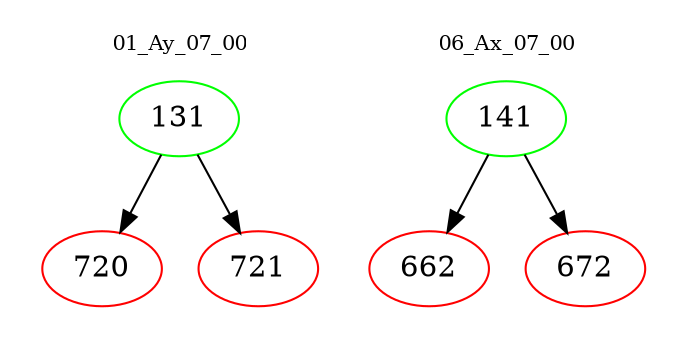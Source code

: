 digraph{
subgraph cluster_0 {
color = white
label = "01_Ay_07_00";
fontsize=10;
T0_131 [label="131", color="green"]
T0_131 -> T0_720 [color="black"]
T0_720 [label="720", color="red"]
T0_131 -> T0_721 [color="black"]
T0_721 [label="721", color="red"]
}
subgraph cluster_1 {
color = white
label = "06_Ax_07_00";
fontsize=10;
T1_141 [label="141", color="green"]
T1_141 -> T1_662 [color="black"]
T1_662 [label="662", color="red"]
T1_141 -> T1_672 [color="black"]
T1_672 [label="672", color="red"]
}
}
